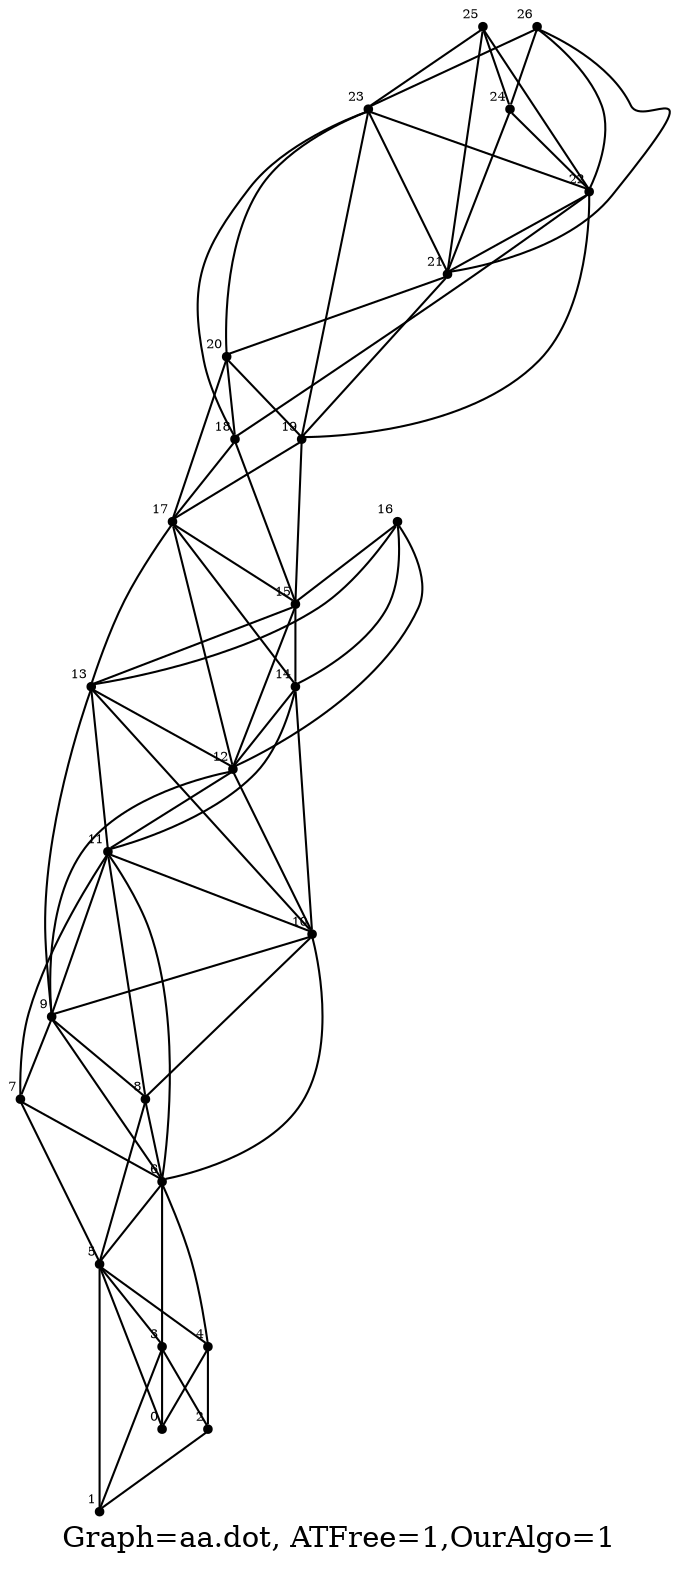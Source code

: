 /* Created by igraph 0.8.0-pre+0200568 */
graph {
  graph [
    label="Graph=aa.dot, ATFree=1,OurAlgo=1"
    labelloc=bottom
  ];
  0 [
    pos="0.000000,2.000000!"
    shape=point
    fontsize=6
    xlabel=0
  ];
  1 [
    pos="1.000000,1.000000!"
    shape=point
    fontsize=6
    xlabel=1
  ];
  2 [
    pos="0.900000,2.000000!"
    shape=point
    fontsize=6
    xlabel=2
  ];
  3 [
    pos="1.000000,3.000000!"
    shape=point
    fontsize=6
    xlabel=3
  ];
  4 [
    pos="2.000000,0.000000!"
    shape=point
    fontsize=6
    xlabel=4
  ];
  5 [
    pos="1.900000,1.000000!"
    shape=point
    fontsize=6
    xlabel=5
  ];
  6 [
    pos="2.000000,2.000000!"
    shape=point
    fontsize=6
    xlabel=6
  ];
  7 [
    pos="1.900000,3.000000!"
    shape=point
    fontsize=6
    xlabel=7
  ];
  8 [
    pos="2.000000,4.000000!"
    shape=point
    fontsize=6
    xlabel=8
  ];
  9 [
    pos="3.000000,1.000000!"
    shape=point
    fontsize=6
    xlabel=9
  ];
  10 [
    pos="2.900000,2.000000!"
    shape=point
    fontsize=6
    xlabel=10
  ];
  11 [
    pos="3.000000,3.000000!"
    shape=point
    fontsize=6
    xlabel=11
  ];
  12 [
    pos="4.000000,1.000000!"
    shape=point
    fontsize=6
    xlabel=12
  ];
  13 [
    pos="3.900000,2.000000!"
    shape=point
    fontsize=6
    xlabel=13
  ];
  14 [
    pos="4.000000,3.000000!"
    shape=point
    fontsize=6
    xlabel=14
  ];
  15 [
    pos="5.000000,1.000000!"
    shape=point
    fontsize=6
    xlabel=15
  ];
  16 [
    pos="4.900000,2.000000!"
    shape=point
    fontsize=6
    xlabel=16
  ];
  17 [
    pos="5.000000,3.000000!"
    shape=point
    fontsize=6
    xlabel=17
  ];
  18 [
    pos="6.000000,1.000000!"
    shape=point
    fontsize=6
    xlabel=18
  ];
  19 [
    pos="5.900000,2.000000!"
    shape=point
    fontsize=6
    xlabel=19
  ];
  20 [
    pos="6.000000,3.000000!"
    shape=point
    fontsize=6
    xlabel=20
  ];
  21 [
    pos="7.000000,1.000000!"
    shape=point
    fontsize=6
    xlabel=21
  ];
  22 [
    pos="6.900000,2.000000!"
    shape=point
    fontsize=6
    xlabel=22
  ];
  23 [
    pos="7.000000,3.000000!"
    shape=point
    fontsize=6
    xlabel=23
  ];
  24 [
    pos="1.000000,3.000000!"
    shape=point
    fontsize=6
    xlabel=24
  ];
  25 [
    pos="1.900000,1.000000!"
    shape=point
    fontsize=6
    xlabel=25
  ];
  26 [
    pos="0.000000,2.000000!"
    shape=point
    fontsize=6
    xlabel=26
  ];

  3 -- 0;
  4 -- 0;
  5 -- 0;
  2 -- 1;
  3 -- 1;
  5 -- 1;
  3 -- 2;
  4 -- 2;
  6 -- 3;
  5 -- 4;
  6 -- 4;
  7 -- 5;
  8 -- 5;
  8 -- 6;
  9 -- 6;
  10 -- 6;
  9 -- 7;
  11 -- 7;
  10 -- 8;
  11 -- 8;
  13 -- 9;
  12 -- 10;
  13 -- 10;
  14 -- 10;
  12 -- 11;
  14 -- 12;
  15 -- 12;
  16 -- 12;
  16 -- 13;
  17 -- 13;
  16 -- 14;
  17 -- 14;
  16 -- 15;
  18 -- 15;
  18 -- 17;
  19 -- 17;
  20 -- 17;
  22 -- 18;
  23 -- 18;
  20 -- 19;
  21 -- 19;
  22 -- 19;
  21 -- 20;
  23 -- 20;
  23 -- 21;
  24 -- 21;
  26 -- 21;
  24 -- 22;
  25 -- 22;
  25 -- 23;
  26 -- 23;
  25 -- 24;
  26 -- 24;
  7 -- 6;
  6 -- 5;
  5 -- 3;
  14 -- 11;
  13 -- 11;
  12 -- 9;
  10 -- 9;
  9 -- 8;
  17 -- 12;
  11 -- 10;
  11 -- 6;
  11 -- 9;
  13 -- 12;
  17 -- 15;
  20 -- 18;
  15 -- 14;
  15 -- 13;
  23 -- 19;
  25 -- 21;
  19 -- 15;
  23 -- 22;
  26 -- 22;
  22 -- 21;
}
